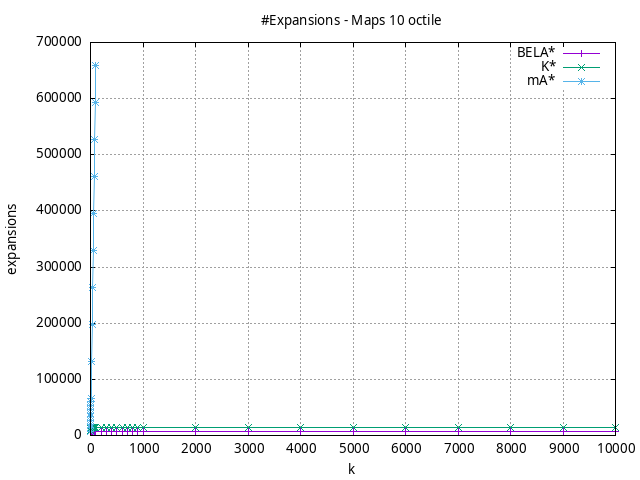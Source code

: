 #!/usr/bin/gnuplot
# -*- coding: utf-8 -*-
#
# results/maps/octile/10/random512-10.heuristic.octile.expansions.gnuplot
#
# Started on 04/07/2024 21:46:56
# Author: Carlos Linares López
set grid
set xlabel "k"
set ylabel "expansions"

set title "#Expansions - Maps 10 octile"

set terminal png enhanced font "Ariel,10"
set output 'random512-10.heuristic.octile.expansions.png'

plot "-" title "BELA*"      with linesp, "-" title "K*"      with linesp, "-" title "mA*"      with linesp

	1 6757.34
	2 6757.57
	3 6757.8
	4 6758.02
	5 6758.21
	6 6758.4
	7 6758.61
	8 6758.72
	9 6758.8
	10 6758.94
	20 6759.74
	30 6760.43
	40 6761.09
	50 6761.41
	60 6761.78
	70 6762.06
	80 6762.48
	90 6763.15
	100 6763.38
	200 6764.54
	300 6765.81
	400 6766.52
	500 6767.09
	600 6767.36
	700 6767.84
	800 6768.45
	900 6769.03
	1000 6769.3
	2000 6771.06
	3000 6773.22
	4000 6774.0
	5000 6774.56
	6000 6775.15
	7000 6775.39
	8000 6775.66
	9000 6776.14
	10000 6776.86
end
	1 9251.91
	2 11721.62
	3 12117.01
	4 12282.3
	5 12377.43
	6 12609.21
	7 12914.7
	8 13020.32
	9 13062.92
	10 13208.27
	20 13834.23
	30 14066.73
	40 14136.11
	50 14251.64
	60 14296.7
	70 14306.21
	80 14306.21
	90 14306.21
	100 14384.48
	200 14566.62
	300 14651.79
	400 14719.86
	500 14738.24
	600 14738.24
	700 14738.24
	800 14738.24
	900 14738.24
	1000 14738.24
	2000 14738.24
	3000 14738.24
	4000 14738.24
	5000 14738.24
	6000 14738.24
	7000 14738.24
	8000 14738.24
	9000 14748.35
	10000 14748.35
end
	1 6757.34
	2 13456.85
	3 20092.36
	4 26733.83
	5 33398.59
	6 40028.37
	7 46643.04
	8 53238.03
	9 59853.24
	10 66381.42
	20 132551.77
	30 198490.1
	40 264137.57
	50 329774.57
	60 395623.83
	70 461440.24
	80 527379.3
	90 593153.25
	100 658894.69
end
